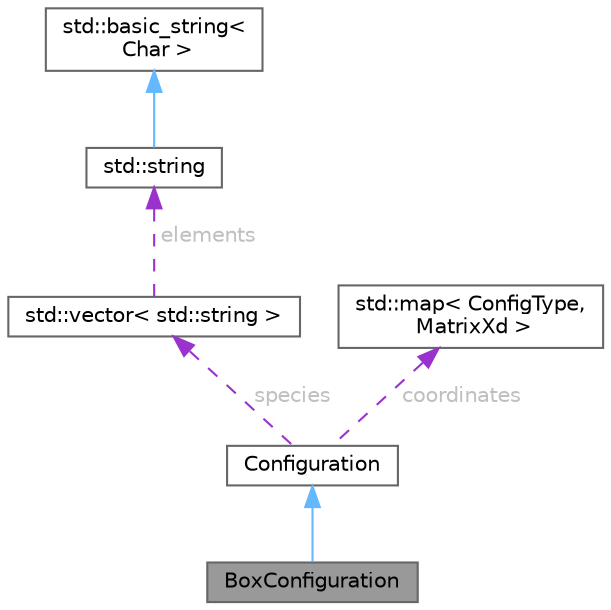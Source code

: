digraph "BoxConfiguration"
{
 // LATEX_PDF_SIZE
  bgcolor="transparent";
  edge [fontname=Helvetica,fontsize=10,labelfontname=Helvetica,labelfontsize=10];
  node [fontname=Helvetica,fontsize=10,shape=box,height=0.2,width=0.4];
  Node1 [id="Node000001",label="BoxConfiguration",height=0.2,width=0.4,color="gray40", fillcolor="grey60", style="filled", fontcolor="black",tooltip="Represents a particle configuration including simulation box information."];
  Node2 -> Node1 [id="edge1_Node000001_Node000002",dir="back",color="steelblue1",style="solid",tooltip=" "];
  Node2 [id="Node000002",label="Configuration",height=0.2,width=0.4,color="gray40", fillcolor="white", style="filled",URL="$classConfiguration.html",tooltip="Represents atomic configuration data including coordinates, velocities, and species."];
  Node3 -> Node2 [id="edge2_Node000002_Node000003",dir="back",color="darkorchid3",style="dashed",tooltip=" ",label=" species",fontcolor="grey" ];
  Node3 [id="Node000003",label="std::vector\< std::string \>",height=0.2,width=0.4,color="gray40", fillcolor="white", style="filled",tooltip=" "];
  Node4 -> Node3 [id="edge3_Node000003_Node000004",dir="back",color="darkorchid3",style="dashed",tooltip=" ",label=" elements",fontcolor="grey" ];
  Node4 [id="Node000004",label="std::string",height=0.2,width=0.4,color="gray40", fillcolor="white", style="filled",tooltip=" "];
  Node5 -> Node4 [id="edge4_Node000004_Node000005",dir="back",color="steelblue1",style="solid",tooltip=" "];
  Node5 [id="Node000005",label="std::basic_string\<\l Char \>",height=0.2,width=0.4,color="gray40", fillcolor="white", style="filled",tooltip=" "];
  Node6 -> Node2 [id="edge5_Node000002_Node000006",dir="back",color="darkorchid3",style="dashed",tooltip=" ",label=" coordinates",fontcolor="grey" ];
  Node6 [id="Node000006",label="std::map\< ConfigType,\l MatrixXd \>",height=0.2,width=0.4,color="gray40", fillcolor="white", style="filled",tooltip=" "];
}
